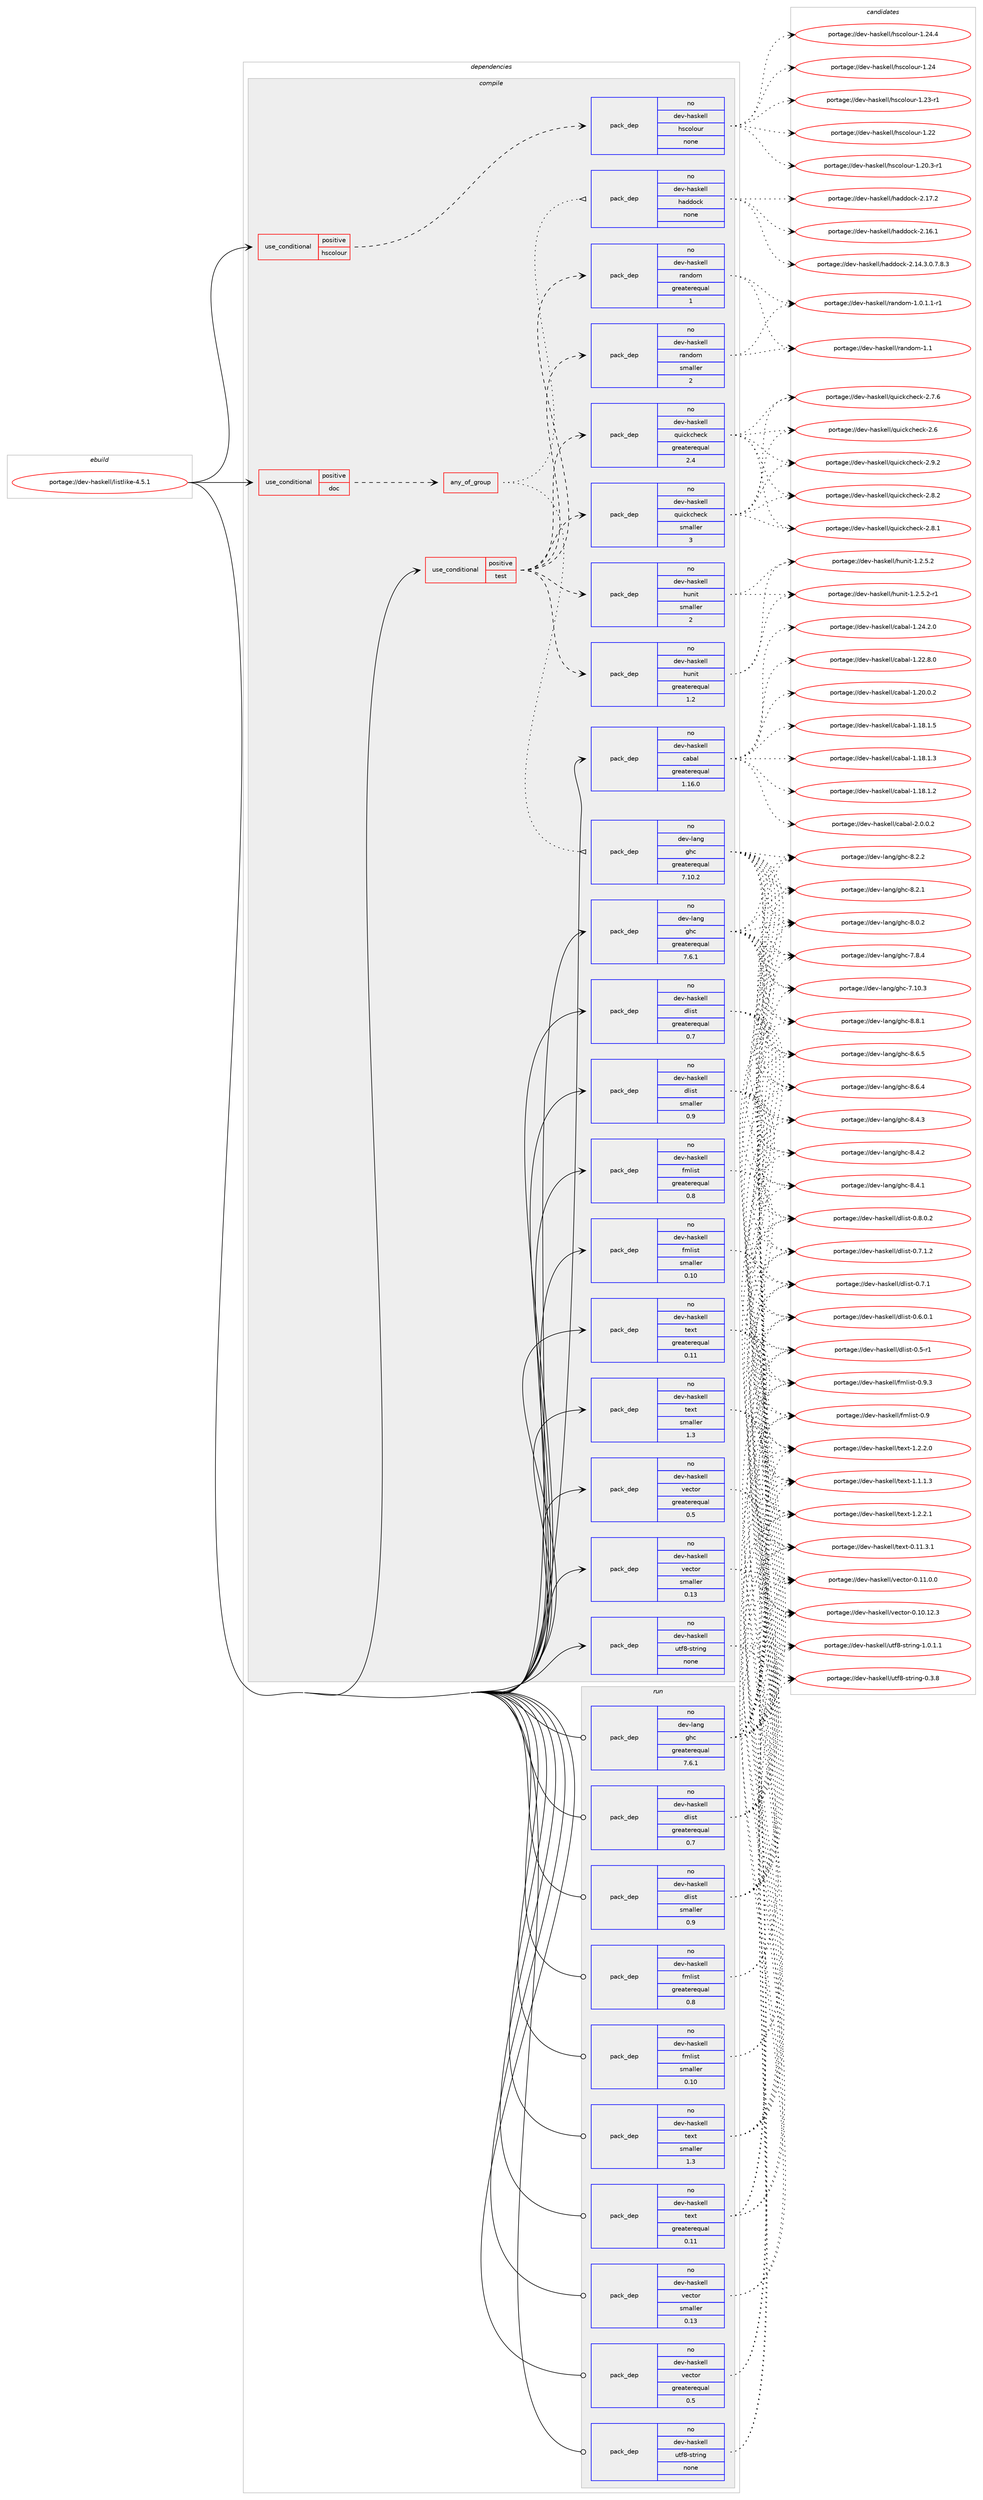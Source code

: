 digraph prolog {

# *************
# Graph options
# *************

newrank=true;
concentrate=true;
compound=true;
graph [rankdir=LR,fontname=Helvetica,fontsize=10,ranksep=1.5];#, ranksep=2.5, nodesep=0.2];
edge  [arrowhead=vee];
node  [fontname=Helvetica,fontsize=10];

# **********
# The ebuild
# **********

subgraph cluster_leftcol {
color=gray;
label=<<i>ebuild</i>>;
id [label="portage://dev-haskell/listlike-4.5.1", color=red, width=4, href="../dev-haskell/listlike-4.5.1.svg"];
}

# ****************
# The dependencies
# ****************

subgraph cluster_midcol {
color=gray;
label=<<i>dependencies</i>>;
subgraph cluster_compile {
fillcolor="#eeeeee";
style=filled;
label=<<i>compile</i>>;
subgraph cond132786 {
dependency552785 [label=<<TABLE BORDER="0" CELLBORDER="1" CELLSPACING="0" CELLPADDING="4"><TR><TD ROWSPAN="3" CELLPADDING="10">use_conditional</TD></TR><TR><TD>positive</TD></TR><TR><TD>doc</TD></TR></TABLE>>, shape=none, color=red];
subgraph any6106 {
dependency552786 [label=<<TABLE BORDER="0" CELLBORDER="1" CELLSPACING="0" CELLPADDING="4"><TR><TD CELLPADDING="10">any_of_group</TD></TR></TABLE>>, shape=none, color=red];subgraph pack413656 {
dependency552787 [label=<<TABLE BORDER="0" CELLBORDER="1" CELLSPACING="0" CELLPADDING="4" WIDTH="220"><TR><TD ROWSPAN="6" CELLPADDING="30">pack_dep</TD></TR><TR><TD WIDTH="110">no</TD></TR><TR><TD>dev-haskell</TD></TR><TR><TD>haddock</TD></TR><TR><TD>none</TD></TR><TR><TD></TD></TR></TABLE>>, shape=none, color=blue];
}
dependency552786:e -> dependency552787:w [weight=20,style="dotted",arrowhead="oinv"];
subgraph pack413657 {
dependency552788 [label=<<TABLE BORDER="0" CELLBORDER="1" CELLSPACING="0" CELLPADDING="4" WIDTH="220"><TR><TD ROWSPAN="6" CELLPADDING="30">pack_dep</TD></TR><TR><TD WIDTH="110">no</TD></TR><TR><TD>dev-lang</TD></TR><TR><TD>ghc</TD></TR><TR><TD>greaterequal</TD></TR><TR><TD>7.10.2</TD></TR></TABLE>>, shape=none, color=blue];
}
dependency552786:e -> dependency552788:w [weight=20,style="dotted",arrowhead="oinv"];
}
dependency552785:e -> dependency552786:w [weight=20,style="dashed",arrowhead="vee"];
}
id:e -> dependency552785:w [weight=20,style="solid",arrowhead="vee"];
subgraph cond132787 {
dependency552789 [label=<<TABLE BORDER="0" CELLBORDER="1" CELLSPACING="0" CELLPADDING="4"><TR><TD ROWSPAN="3" CELLPADDING="10">use_conditional</TD></TR><TR><TD>positive</TD></TR><TR><TD>hscolour</TD></TR></TABLE>>, shape=none, color=red];
subgraph pack413658 {
dependency552790 [label=<<TABLE BORDER="0" CELLBORDER="1" CELLSPACING="0" CELLPADDING="4" WIDTH="220"><TR><TD ROWSPAN="6" CELLPADDING="30">pack_dep</TD></TR><TR><TD WIDTH="110">no</TD></TR><TR><TD>dev-haskell</TD></TR><TR><TD>hscolour</TD></TR><TR><TD>none</TD></TR><TR><TD></TD></TR></TABLE>>, shape=none, color=blue];
}
dependency552789:e -> dependency552790:w [weight=20,style="dashed",arrowhead="vee"];
}
id:e -> dependency552789:w [weight=20,style="solid",arrowhead="vee"];
subgraph cond132788 {
dependency552791 [label=<<TABLE BORDER="0" CELLBORDER="1" CELLSPACING="0" CELLPADDING="4"><TR><TD ROWSPAN="3" CELLPADDING="10">use_conditional</TD></TR><TR><TD>positive</TD></TR><TR><TD>test</TD></TR></TABLE>>, shape=none, color=red];
subgraph pack413659 {
dependency552792 [label=<<TABLE BORDER="0" CELLBORDER="1" CELLSPACING="0" CELLPADDING="4" WIDTH="220"><TR><TD ROWSPAN="6" CELLPADDING="30">pack_dep</TD></TR><TR><TD WIDTH="110">no</TD></TR><TR><TD>dev-haskell</TD></TR><TR><TD>hunit</TD></TR><TR><TD>greaterequal</TD></TR><TR><TD>1.2</TD></TR></TABLE>>, shape=none, color=blue];
}
dependency552791:e -> dependency552792:w [weight=20,style="dashed",arrowhead="vee"];
subgraph pack413660 {
dependency552793 [label=<<TABLE BORDER="0" CELLBORDER="1" CELLSPACING="0" CELLPADDING="4" WIDTH="220"><TR><TD ROWSPAN="6" CELLPADDING="30">pack_dep</TD></TR><TR><TD WIDTH="110">no</TD></TR><TR><TD>dev-haskell</TD></TR><TR><TD>hunit</TD></TR><TR><TD>smaller</TD></TR><TR><TD>2</TD></TR></TABLE>>, shape=none, color=blue];
}
dependency552791:e -> dependency552793:w [weight=20,style="dashed",arrowhead="vee"];
subgraph pack413661 {
dependency552794 [label=<<TABLE BORDER="0" CELLBORDER="1" CELLSPACING="0" CELLPADDING="4" WIDTH="220"><TR><TD ROWSPAN="6" CELLPADDING="30">pack_dep</TD></TR><TR><TD WIDTH="110">no</TD></TR><TR><TD>dev-haskell</TD></TR><TR><TD>quickcheck</TD></TR><TR><TD>greaterequal</TD></TR><TR><TD>2.4</TD></TR></TABLE>>, shape=none, color=blue];
}
dependency552791:e -> dependency552794:w [weight=20,style="dashed",arrowhead="vee"];
subgraph pack413662 {
dependency552795 [label=<<TABLE BORDER="0" CELLBORDER="1" CELLSPACING="0" CELLPADDING="4" WIDTH="220"><TR><TD ROWSPAN="6" CELLPADDING="30">pack_dep</TD></TR><TR><TD WIDTH="110">no</TD></TR><TR><TD>dev-haskell</TD></TR><TR><TD>quickcheck</TD></TR><TR><TD>smaller</TD></TR><TR><TD>3</TD></TR></TABLE>>, shape=none, color=blue];
}
dependency552791:e -> dependency552795:w [weight=20,style="dashed",arrowhead="vee"];
subgraph pack413663 {
dependency552796 [label=<<TABLE BORDER="0" CELLBORDER="1" CELLSPACING="0" CELLPADDING="4" WIDTH="220"><TR><TD ROWSPAN="6" CELLPADDING="30">pack_dep</TD></TR><TR><TD WIDTH="110">no</TD></TR><TR><TD>dev-haskell</TD></TR><TR><TD>random</TD></TR><TR><TD>greaterequal</TD></TR><TR><TD>1</TD></TR></TABLE>>, shape=none, color=blue];
}
dependency552791:e -> dependency552796:w [weight=20,style="dashed",arrowhead="vee"];
subgraph pack413664 {
dependency552797 [label=<<TABLE BORDER="0" CELLBORDER="1" CELLSPACING="0" CELLPADDING="4" WIDTH="220"><TR><TD ROWSPAN="6" CELLPADDING="30">pack_dep</TD></TR><TR><TD WIDTH="110">no</TD></TR><TR><TD>dev-haskell</TD></TR><TR><TD>random</TD></TR><TR><TD>smaller</TD></TR><TR><TD>2</TD></TR></TABLE>>, shape=none, color=blue];
}
dependency552791:e -> dependency552797:w [weight=20,style="dashed",arrowhead="vee"];
}
id:e -> dependency552791:w [weight=20,style="solid",arrowhead="vee"];
subgraph pack413665 {
dependency552798 [label=<<TABLE BORDER="0" CELLBORDER="1" CELLSPACING="0" CELLPADDING="4" WIDTH="220"><TR><TD ROWSPAN="6" CELLPADDING="30">pack_dep</TD></TR><TR><TD WIDTH="110">no</TD></TR><TR><TD>dev-haskell</TD></TR><TR><TD>cabal</TD></TR><TR><TD>greaterequal</TD></TR><TR><TD>1.16.0</TD></TR></TABLE>>, shape=none, color=blue];
}
id:e -> dependency552798:w [weight=20,style="solid",arrowhead="vee"];
subgraph pack413666 {
dependency552799 [label=<<TABLE BORDER="0" CELLBORDER="1" CELLSPACING="0" CELLPADDING="4" WIDTH="220"><TR><TD ROWSPAN="6" CELLPADDING="30">pack_dep</TD></TR><TR><TD WIDTH="110">no</TD></TR><TR><TD>dev-haskell</TD></TR><TR><TD>dlist</TD></TR><TR><TD>greaterequal</TD></TR><TR><TD>0.7</TD></TR></TABLE>>, shape=none, color=blue];
}
id:e -> dependency552799:w [weight=20,style="solid",arrowhead="vee"];
subgraph pack413667 {
dependency552800 [label=<<TABLE BORDER="0" CELLBORDER="1" CELLSPACING="0" CELLPADDING="4" WIDTH="220"><TR><TD ROWSPAN="6" CELLPADDING="30">pack_dep</TD></TR><TR><TD WIDTH="110">no</TD></TR><TR><TD>dev-haskell</TD></TR><TR><TD>dlist</TD></TR><TR><TD>smaller</TD></TR><TR><TD>0.9</TD></TR></TABLE>>, shape=none, color=blue];
}
id:e -> dependency552800:w [weight=20,style="solid",arrowhead="vee"];
subgraph pack413668 {
dependency552801 [label=<<TABLE BORDER="0" CELLBORDER="1" CELLSPACING="0" CELLPADDING="4" WIDTH="220"><TR><TD ROWSPAN="6" CELLPADDING="30">pack_dep</TD></TR><TR><TD WIDTH="110">no</TD></TR><TR><TD>dev-haskell</TD></TR><TR><TD>fmlist</TD></TR><TR><TD>greaterequal</TD></TR><TR><TD>0.8</TD></TR></TABLE>>, shape=none, color=blue];
}
id:e -> dependency552801:w [weight=20,style="solid",arrowhead="vee"];
subgraph pack413669 {
dependency552802 [label=<<TABLE BORDER="0" CELLBORDER="1" CELLSPACING="0" CELLPADDING="4" WIDTH="220"><TR><TD ROWSPAN="6" CELLPADDING="30">pack_dep</TD></TR><TR><TD WIDTH="110">no</TD></TR><TR><TD>dev-haskell</TD></TR><TR><TD>fmlist</TD></TR><TR><TD>smaller</TD></TR><TR><TD>0.10</TD></TR></TABLE>>, shape=none, color=blue];
}
id:e -> dependency552802:w [weight=20,style="solid",arrowhead="vee"];
subgraph pack413670 {
dependency552803 [label=<<TABLE BORDER="0" CELLBORDER="1" CELLSPACING="0" CELLPADDING="4" WIDTH="220"><TR><TD ROWSPAN="6" CELLPADDING="30">pack_dep</TD></TR><TR><TD WIDTH="110">no</TD></TR><TR><TD>dev-haskell</TD></TR><TR><TD>text</TD></TR><TR><TD>greaterequal</TD></TR><TR><TD>0.11</TD></TR></TABLE>>, shape=none, color=blue];
}
id:e -> dependency552803:w [weight=20,style="solid",arrowhead="vee"];
subgraph pack413671 {
dependency552804 [label=<<TABLE BORDER="0" CELLBORDER="1" CELLSPACING="0" CELLPADDING="4" WIDTH="220"><TR><TD ROWSPAN="6" CELLPADDING="30">pack_dep</TD></TR><TR><TD WIDTH="110">no</TD></TR><TR><TD>dev-haskell</TD></TR><TR><TD>text</TD></TR><TR><TD>smaller</TD></TR><TR><TD>1.3</TD></TR></TABLE>>, shape=none, color=blue];
}
id:e -> dependency552804:w [weight=20,style="solid",arrowhead="vee"];
subgraph pack413672 {
dependency552805 [label=<<TABLE BORDER="0" CELLBORDER="1" CELLSPACING="0" CELLPADDING="4" WIDTH="220"><TR><TD ROWSPAN="6" CELLPADDING="30">pack_dep</TD></TR><TR><TD WIDTH="110">no</TD></TR><TR><TD>dev-haskell</TD></TR><TR><TD>utf8-string</TD></TR><TR><TD>none</TD></TR><TR><TD></TD></TR></TABLE>>, shape=none, color=blue];
}
id:e -> dependency552805:w [weight=20,style="solid",arrowhead="vee"];
subgraph pack413673 {
dependency552806 [label=<<TABLE BORDER="0" CELLBORDER="1" CELLSPACING="0" CELLPADDING="4" WIDTH="220"><TR><TD ROWSPAN="6" CELLPADDING="30">pack_dep</TD></TR><TR><TD WIDTH="110">no</TD></TR><TR><TD>dev-haskell</TD></TR><TR><TD>vector</TD></TR><TR><TD>greaterequal</TD></TR><TR><TD>0.5</TD></TR></TABLE>>, shape=none, color=blue];
}
id:e -> dependency552806:w [weight=20,style="solid",arrowhead="vee"];
subgraph pack413674 {
dependency552807 [label=<<TABLE BORDER="0" CELLBORDER="1" CELLSPACING="0" CELLPADDING="4" WIDTH="220"><TR><TD ROWSPAN="6" CELLPADDING="30">pack_dep</TD></TR><TR><TD WIDTH="110">no</TD></TR><TR><TD>dev-haskell</TD></TR><TR><TD>vector</TD></TR><TR><TD>smaller</TD></TR><TR><TD>0.13</TD></TR></TABLE>>, shape=none, color=blue];
}
id:e -> dependency552807:w [weight=20,style="solid",arrowhead="vee"];
subgraph pack413675 {
dependency552808 [label=<<TABLE BORDER="0" CELLBORDER="1" CELLSPACING="0" CELLPADDING="4" WIDTH="220"><TR><TD ROWSPAN="6" CELLPADDING="30">pack_dep</TD></TR><TR><TD WIDTH="110">no</TD></TR><TR><TD>dev-lang</TD></TR><TR><TD>ghc</TD></TR><TR><TD>greaterequal</TD></TR><TR><TD>7.6.1</TD></TR></TABLE>>, shape=none, color=blue];
}
id:e -> dependency552808:w [weight=20,style="solid",arrowhead="vee"];
}
subgraph cluster_compileandrun {
fillcolor="#eeeeee";
style=filled;
label=<<i>compile and run</i>>;
}
subgraph cluster_run {
fillcolor="#eeeeee";
style=filled;
label=<<i>run</i>>;
subgraph pack413676 {
dependency552809 [label=<<TABLE BORDER="0" CELLBORDER="1" CELLSPACING="0" CELLPADDING="4" WIDTH="220"><TR><TD ROWSPAN="6" CELLPADDING="30">pack_dep</TD></TR><TR><TD WIDTH="110">no</TD></TR><TR><TD>dev-haskell</TD></TR><TR><TD>dlist</TD></TR><TR><TD>greaterequal</TD></TR><TR><TD>0.7</TD></TR></TABLE>>, shape=none, color=blue];
}
id:e -> dependency552809:w [weight=20,style="solid",arrowhead="odot"];
subgraph pack413677 {
dependency552810 [label=<<TABLE BORDER="0" CELLBORDER="1" CELLSPACING="0" CELLPADDING="4" WIDTH="220"><TR><TD ROWSPAN="6" CELLPADDING="30">pack_dep</TD></TR><TR><TD WIDTH="110">no</TD></TR><TR><TD>dev-haskell</TD></TR><TR><TD>dlist</TD></TR><TR><TD>smaller</TD></TR><TR><TD>0.9</TD></TR></TABLE>>, shape=none, color=blue];
}
id:e -> dependency552810:w [weight=20,style="solid",arrowhead="odot"];
subgraph pack413678 {
dependency552811 [label=<<TABLE BORDER="0" CELLBORDER="1" CELLSPACING="0" CELLPADDING="4" WIDTH="220"><TR><TD ROWSPAN="6" CELLPADDING="30">pack_dep</TD></TR><TR><TD WIDTH="110">no</TD></TR><TR><TD>dev-haskell</TD></TR><TR><TD>fmlist</TD></TR><TR><TD>greaterequal</TD></TR><TR><TD>0.8</TD></TR></TABLE>>, shape=none, color=blue];
}
id:e -> dependency552811:w [weight=20,style="solid",arrowhead="odot"];
subgraph pack413679 {
dependency552812 [label=<<TABLE BORDER="0" CELLBORDER="1" CELLSPACING="0" CELLPADDING="4" WIDTH="220"><TR><TD ROWSPAN="6" CELLPADDING="30">pack_dep</TD></TR><TR><TD WIDTH="110">no</TD></TR><TR><TD>dev-haskell</TD></TR><TR><TD>fmlist</TD></TR><TR><TD>smaller</TD></TR><TR><TD>0.10</TD></TR></TABLE>>, shape=none, color=blue];
}
id:e -> dependency552812:w [weight=20,style="solid",arrowhead="odot"];
subgraph pack413680 {
dependency552813 [label=<<TABLE BORDER="0" CELLBORDER="1" CELLSPACING="0" CELLPADDING="4" WIDTH="220"><TR><TD ROWSPAN="6" CELLPADDING="30">pack_dep</TD></TR><TR><TD WIDTH="110">no</TD></TR><TR><TD>dev-haskell</TD></TR><TR><TD>text</TD></TR><TR><TD>greaterequal</TD></TR><TR><TD>0.11</TD></TR></TABLE>>, shape=none, color=blue];
}
id:e -> dependency552813:w [weight=20,style="solid",arrowhead="odot"];
subgraph pack413681 {
dependency552814 [label=<<TABLE BORDER="0" CELLBORDER="1" CELLSPACING="0" CELLPADDING="4" WIDTH="220"><TR><TD ROWSPAN="6" CELLPADDING="30">pack_dep</TD></TR><TR><TD WIDTH="110">no</TD></TR><TR><TD>dev-haskell</TD></TR><TR><TD>text</TD></TR><TR><TD>smaller</TD></TR><TR><TD>1.3</TD></TR></TABLE>>, shape=none, color=blue];
}
id:e -> dependency552814:w [weight=20,style="solid",arrowhead="odot"];
subgraph pack413682 {
dependency552815 [label=<<TABLE BORDER="0" CELLBORDER="1" CELLSPACING="0" CELLPADDING="4" WIDTH="220"><TR><TD ROWSPAN="6" CELLPADDING="30">pack_dep</TD></TR><TR><TD WIDTH="110">no</TD></TR><TR><TD>dev-haskell</TD></TR><TR><TD>utf8-string</TD></TR><TR><TD>none</TD></TR><TR><TD></TD></TR></TABLE>>, shape=none, color=blue];
}
id:e -> dependency552815:w [weight=20,style="solid",arrowhead="odot"];
subgraph pack413683 {
dependency552816 [label=<<TABLE BORDER="0" CELLBORDER="1" CELLSPACING="0" CELLPADDING="4" WIDTH="220"><TR><TD ROWSPAN="6" CELLPADDING="30">pack_dep</TD></TR><TR><TD WIDTH="110">no</TD></TR><TR><TD>dev-haskell</TD></TR><TR><TD>vector</TD></TR><TR><TD>greaterequal</TD></TR><TR><TD>0.5</TD></TR></TABLE>>, shape=none, color=blue];
}
id:e -> dependency552816:w [weight=20,style="solid",arrowhead="odot"];
subgraph pack413684 {
dependency552817 [label=<<TABLE BORDER="0" CELLBORDER="1" CELLSPACING="0" CELLPADDING="4" WIDTH="220"><TR><TD ROWSPAN="6" CELLPADDING="30">pack_dep</TD></TR><TR><TD WIDTH="110">no</TD></TR><TR><TD>dev-haskell</TD></TR><TR><TD>vector</TD></TR><TR><TD>smaller</TD></TR><TR><TD>0.13</TD></TR></TABLE>>, shape=none, color=blue];
}
id:e -> dependency552817:w [weight=20,style="solid",arrowhead="odot"];
subgraph pack413685 {
dependency552818 [label=<<TABLE BORDER="0" CELLBORDER="1" CELLSPACING="0" CELLPADDING="4" WIDTH="220"><TR><TD ROWSPAN="6" CELLPADDING="30">pack_dep</TD></TR><TR><TD WIDTH="110">no</TD></TR><TR><TD>dev-lang</TD></TR><TR><TD>ghc</TD></TR><TR><TD>greaterequal</TD></TR><TR><TD>7.6.1</TD></TR></TABLE>>, shape=none, color=blue];
}
id:e -> dependency552818:w [weight=20,style="solid",arrowhead="odot"];
}
}

# **************
# The candidates
# **************

subgraph cluster_choices {
rank=same;
color=gray;
label=<<i>candidates</i>>;

subgraph choice413656 {
color=black;
nodesep=1;
choice100101118451049711510710110810847104971001001119910745504649554650 [label="portage://dev-haskell/haddock-2.17.2", color=red, width=4,href="../dev-haskell/haddock-2.17.2.svg"];
choice100101118451049711510710110810847104971001001119910745504649544649 [label="portage://dev-haskell/haddock-2.16.1", color=red, width=4,href="../dev-haskell/haddock-2.16.1.svg"];
choice1001011184510497115107101108108471049710010011199107455046495246514648465546564651 [label="portage://dev-haskell/haddock-2.14.3.0.7.8.3", color=red, width=4,href="../dev-haskell/haddock-2.14.3.0.7.8.3.svg"];
dependency552787:e -> choice100101118451049711510710110810847104971001001119910745504649554650:w [style=dotted,weight="100"];
dependency552787:e -> choice100101118451049711510710110810847104971001001119910745504649544649:w [style=dotted,weight="100"];
dependency552787:e -> choice1001011184510497115107101108108471049710010011199107455046495246514648465546564651:w [style=dotted,weight="100"];
}
subgraph choice413657 {
color=black;
nodesep=1;
choice10010111845108971101034710310499455646564649 [label="portage://dev-lang/ghc-8.8.1", color=red, width=4,href="../dev-lang/ghc-8.8.1.svg"];
choice10010111845108971101034710310499455646544653 [label="portage://dev-lang/ghc-8.6.5", color=red, width=4,href="../dev-lang/ghc-8.6.5.svg"];
choice10010111845108971101034710310499455646544652 [label="portage://dev-lang/ghc-8.6.4", color=red, width=4,href="../dev-lang/ghc-8.6.4.svg"];
choice10010111845108971101034710310499455646524651 [label="portage://dev-lang/ghc-8.4.3", color=red, width=4,href="../dev-lang/ghc-8.4.3.svg"];
choice10010111845108971101034710310499455646524650 [label="portage://dev-lang/ghc-8.4.2", color=red, width=4,href="../dev-lang/ghc-8.4.2.svg"];
choice10010111845108971101034710310499455646524649 [label="portage://dev-lang/ghc-8.4.1", color=red, width=4,href="../dev-lang/ghc-8.4.1.svg"];
choice10010111845108971101034710310499455646504650 [label="portage://dev-lang/ghc-8.2.2", color=red, width=4,href="../dev-lang/ghc-8.2.2.svg"];
choice10010111845108971101034710310499455646504649 [label="portage://dev-lang/ghc-8.2.1", color=red, width=4,href="../dev-lang/ghc-8.2.1.svg"];
choice10010111845108971101034710310499455646484650 [label="portage://dev-lang/ghc-8.0.2", color=red, width=4,href="../dev-lang/ghc-8.0.2.svg"];
choice10010111845108971101034710310499455546564652 [label="portage://dev-lang/ghc-7.8.4", color=red, width=4,href="../dev-lang/ghc-7.8.4.svg"];
choice1001011184510897110103471031049945554649484651 [label="portage://dev-lang/ghc-7.10.3", color=red, width=4,href="../dev-lang/ghc-7.10.3.svg"];
dependency552788:e -> choice10010111845108971101034710310499455646564649:w [style=dotted,weight="100"];
dependency552788:e -> choice10010111845108971101034710310499455646544653:w [style=dotted,weight="100"];
dependency552788:e -> choice10010111845108971101034710310499455646544652:w [style=dotted,weight="100"];
dependency552788:e -> choice10010111845108971101034710310499455646524651:w [style=dotted,weight="100"];
dependency552788:e -> choice10010111845108971101034710310499455646524650:w [style=dotted,weight="100"];
dependency552788:e -> choice10010111845108971101034710310499455646524649:w [style=dotted,weight="100"];
dependency552788:e -> choice10010111845108971101034710310499455646504650:w [style=dotted,weight="100"];
dependency552788:e -> choice10010111845108971101034710310499455646504649:w [style=dotted,weight="100"];
dependency552788:e -> choice10010111845108971101034710310499455646484650:w [style=dotted,weight="100"];
dependency552788:e -> choice10010111845108971101034710310499455546564652:w [style=dotted,weight="100"];
dependency552788:e -> choice1001011184510897110103471031049945554649484651:w [style=dotted,weight="100"];
}
subgraph choice413658 {
color=black;
nodesep=1;
choice1001011184510497115107101108108471041159911110811111711445494650524652 [label="portage://dev-haskell/hscolour-1.24.4", color=red, width=4,href="../dev-haskell/hscolour-1.24.4.svg"];
choice100101118451049711510710110810847104115991111081111171144549465052 [label="portage://dev-haskell/hscolour-1.24", color=red, width=4,href="../dev-haskell/hscolour-1.24.svg"];
choice1001011184510497115107101108108471041159911110811111711445494650514511449 [label="portage://dev-haskell/hscolour-1.23-r1", color=red, width=4,href="../dev-haskell/hscolour-1.23-r1.svg"];
choice100101118451049711510710110810847104115991111081111171144549465050 [label="portage://dev-haskell/hscolour-1.22", color=red, width=4,href="../dev-haskell/hscolour-1.22.svg"];
choice10010111845104971151071011081084710411599111108111117114454946504846514511449 [label="portage://dev-haskell/hscolour-1.20.3-r1", color=red, width=4,href="../dev-haskell/hscolour-1.20.3-r1.svg"];
dependency552790:e -> choice1001011184510497115107101108108471041159911110811111711445494650524652:w [style=dotted,weight="100"];
dependency552790:e -> choice100101118451049711510710110810847104115991111081111171144549465052:w [style=dotted,weight="100"];
dependency552790:e -> choice1001011184510497115107101108108471041159911110811111711445494650514511449:w [style=dotted,weight="100"];
dependency552790:e -> choice100101118451049711510710110810847104115991111081111171144549465050:w [style=dotted,weight="100"];
dependency552790:e -> choice10010111845104971151071011081084710411599111108111117114454946504846514511449:w [style=dotted,weight="100"];
}
subgraph choice413659 {
color=black;
nodesep=1;
choice10010111845104971151071011081084710411711010511645494650465346504511449 [label="portage://dev-haskell/hunit-1.2.5.2-r1", color=red, width=4,href="../dev-haskell/hunit-1.2.5.2-r1.svg"];
choice1001011184510497115107101108108471041171101051164549465046534650 [label="portage://dev-haskell/hunit-1.2.5.2", color=red, width=4,href="../dev-haskell/hunit-1.2.5.2.svg"];
dependency552792:e -> choice10010111845104971151071011081084710411711010511645494650465346504511449:w [style=dotted,weight="100"];
dependency552792:e -> choice1001011184510497115107101108108471041171101051164549465046534650:w [style=dotted,weight="100"];
}
subgraph choice413660 {
color=black;
nodesep=1;
choice10010111845104971151071011081084710411711010511645494650465346504511449 [label="portage://dev-haskell/hunit-1.2.5.2-r1", color=red, width=4,href="../dev-haskell/hunit-1.2.5.2-r1.svg"];
choice1001011184510497115107101108108471041171101051164549465046534650 [label="portage://dev-haskell/hunit-1.2.5.2", color=red, width=4,href="../dev-haskell/hunit-1.2.5.2.svg"];
dependency552793:e -> choice10010111845104971151071011081084710411711010511645494650465346504511449:w [style=dotted,weight="100"];
dependency552793:e -> choice1001011184510497115107101108108471041171101051164549465046534650:w [style=dotted,weight="100"];
}
subgraph choice413661 {
color=black;
nodesep=1;
choice100101118451049711510710110810847113117105991079910410199107455046574650 [label="portage://dev-haskell/quickcheck-2.9.2", color=red, width=4,href="../dev-haskell/quickcheck-2.9.2.svg"];
choice100101118451049711510710110810847113117105991079910410199107455046564650 [label="portage://dev-haskell/quickcheck-2.8.2", color=red, width=4,href="../dev-haskell/quickcheck-2.8.2.svg"];
choice100101118451049711510710110810847113117105991079910410199107455046564649 [label="portage://dev-haskell/quickcheck-2.8.1", color=red, width=4,href="../dev-haskell/quickcheck-2.8.1.svg"];
choice100101118451049711510710110810847113117105991079910410199107455046554654 [label="portage://dev-haskell/quickcheck-2.7.6", color=red, width=4,href="../dev-haskell/quickcheck-2.7.6.svg"];
choice10010111845104971151071011081084711311710599107991041019910745504654 [label="portage://dev-haskell/quickcheck-2.6", color=red, width=4,href="../dev-haskell/quickcheck-2.6.svg"];
dependency552794:e -> choice100101118451049711510710110810847113117105991079910410199107455046574650:w [style=dotted,weight="100"];
dependency552794:e -> choice100101118451049711510710110810847113117105991079910410199107455046564650:w [style=dotted,weight="100"];
dependency552794:e -> choice100101118451049711510710110810847113117105991079910410199107455046564649:w [style=dotted,weight="100"];
dependency552794:e -> choice100101118451049711510710110810847113117105991079910410199107455046554654:w [style=dotted,weight="100"];
dependency552794:e -> choice10010111845104971151071011081084711311710599107991041019910745504654:w [style=dotted,weight="100"];
}
subgraph choice413662 {
color=black;
nodesep=1;
choice100101118451049711510710110810847113117105991079910410199107455046574650 [label="portage://dev-haskell/quickcheck-2.9.2", color=red, width=4,href="../dev-haskell/quickcheck-2.9.2.svg"];
choice100101118451049711510710110810847113117105991079910410199107455046564650 [label="portage://dev-haskell/quickcheck-2.8.2", color=red, width=4,href="../dev-haskell/quickcheck-2.8.2.svg"];
choice100101118451049711510710110810847113117105991079910410199107455046564649 [label="portage://dev-haskell/quickcheck-2.8.1", color=red, width=4,href="../dev-haskell/quickcheck-2.8.1.svg"];
choice100101118451049711510710110810847113117105991079910410199107455046554654 [label="portage://dev-haskell/quickcheck-2.7.6", color=red, width=4,href="../dev-haskell/quickcheck-2.7.6.svg"];
choice10010111845104971151071011081084711311710599107991041019910745504654 [label="portage://dev-haskell/quickcheck-2.6", color=red, width=4,href="../dev-haskell/quickcheck-2.6.svg"];
dependency552795:e -> choice100101118451049711510710110810847113117105991079910410199107455046574650:w [style=dotted,weight="100"];
dependency552795:e -> choice100101118451049711510710110810847113117105991079910410199107455046564650:w [style=dotted,weight="100"];
dependency552795:e -> choice100101118451049711510710110810847113117105991079910410199107455046564649:w [style=dotted,weight="100"];
dependency552795:e -> choice100101118451049711510710110810847113117105991079910410199107455046554654:w [style=dotted,weight="100"];
dependency552795:e -> choice10010111845104971151071011081084711311710599107991041019910745504654:w [style=dotted,weight="100"];
}
subgraph choice413663 {
color=black;
nodesep=1;
choice1001011184510497115107101108108471149711010011110945494649 [label="portage://dev-haskell/random-1.1", color=red, width=4,href="../dev-haskell/random-1.1.svg"];
choice1001011184510497115107101108108471149711010011110945494648464946494511449 [label="portage://dev-haskell/random-1.0.1.1-r1", color=red, width=4,href="../dev-haskell/random-1.0.1.1-r1.svg"];
dependency552796:e -> choice1001011184510497115107101108108471149711010011110945494649:w [style=dotted,weight="100"];
dependency552796:e -> choice1001011184510497115107101108108471149711010011110945494648464946494511449:w [style=dotted,weight="100"];
}
subgraph choice413664 {
color=black;
nodesep=1;
choice1001011184510497115107101108108471149711010011110945494649 [label="portage://dev-haskell/random-1.1", color=red, width=4,href="../dev-haskell/random-1.1.svg"];
choice1001011184510497115107101108108471149711010011110945494648464946494511449 [label="portage://dev-haskell/random-1.0.1.1-r1", color=red, width=4,href="../dev-haskell/random-1.0.1.1-r1.svg"];
dependency552797:e -> choice1001011184510497115107101108108471149711010011110945494649:w [style=dotted,weight="100"];
dependency552797:e -> choice1001011184510497115107101108108471149711010011110945494648464946494511449:w [style=dotted,weight="100"];
}
subgraph choice413665 {
color=black;
nodesep=1;
choice100101118451049711510710110810847999798971084550464846484650 [label="portage://dev-haskell/cabal-2.0.0.2", color=red, width=4,href="../dev-haskell/cabal-2.0.0.2.svg"];
choice10010111845104971151071011081084799979897108454946505246504648 [label="portage://dev-haskell/cabal-1.24.2.0", color=red, width=4,href="../dev-haskell/cabal-1.24.2.0.svg"];
choice10010111845104971151071011081084799979897108454946505046564648 [label="portage://dev-haskell/cabal-1.22.8.0", color=red, width=4,href="../dev-haskell/cabal-1.22.8.0.svg"];
choice10010111845104971151071011081084799979897108454946504846484650 [label="portage://dev-haskell/cabal-1.20.0.2", color=red, width=4,href="../dev-haskell/cabal-1.20.0.2.svg"];
choice10010111845104971151071011081084799979897108454946495646494653 [label="portage://dev-haskell/cabal-1.18.1.5", color=red, width=4,href="../dev-haskell/cabal-1.18.1.5.svg"];
choice10010111845104971151071011081084799979897108454946495646494651 [label="portage://dev-haskell/cabal-1.18.1.3", color=red, width=4,href="../dev-haskell/cabal-1.18.1.3.svg"];
choice10010111845104971151071011081084799979897108454946495646494650 [label="portage://dev-haskell/cabal-1.18.1.2", color=red, width=4,href="../dev-haskell/cabal-1.18.1.2.svg"];
dependency552798:e -> choice100101118451049711510710110810847999798971084550464846484650:w [style=dotted,weight="100"];
dependency552798:e -> choice10010111845104971151071011081084799979897108454946505246504648:w [style=dotted,weight="100"];
dependency552798:e -> choice10010111845104971151071011081084799979897108454946505046564648:w [style=dotted,weight="100"];
dependency552798:e -> choice10010111845104971151071011081084799979897108454946504846484650:w [style=dotted,weight="100"];
dependency552798:e -> choice10010111845104971151071011081084799979897108454946495646494653:w [style=dotted,weight="100"];
dependency552798:e -> choice10010111845104971151071011081084799979897108454946495646494651:w [style=dotted,weight="100"];
dependency552798:e -> choice10010111845104971151071011081084799979897108454946495646494650:w [style=dotted,weight="100"];
}
subgraph choice413666 {
color=black;
nodesep=1;
choice1001011184510497115107101108108471001081051151164548465646484650 [label="portage://dev-haskell/dlist-0.8.0.2", color=red, width=4,href="../dev-haskell/dlist-0.8.0.2.svg"];
choice1001011184510497115107101108108471001081051151164548465546494650 [label="portage://dev-haskell/dlist-0.7.1.2", color=red, width=4,href="../dev-haskell/dlist-0.7.1.2.svg"];
choice100101118451049711510710110810847100108105115116454846554649 [label="portage://dev-haskell/dlist-0.7.1", color=red, width=4,href="../dev-haskell/dlist-0.7.1.svg"];
choice1001011184510497115107101108108471001081051151164548465446484649 [label="portage://dev-haskell/dlist-0.6.0.1", color=red, width=4,href="../dev-haskell/dlist-0.6.0.1.svg"];
choice100101118451049711510710110810847100108105115116454846534511449 [label="portage://dev-haskell/dlist-0.5-r1", color=red, width=4,href="../dev-haskell/dlist-0.5-r1.svg"];
dependency552799:e -> choice1001011184510497115107101108108471001081051151164548465646484650:w [style=dotted,weight="100"];
dependency552799:e -> choice1001011184510497115107101108108471001081051151164548465546494650:w [style=dotted,weight="100"];
dependency552799:e -> choice100101118451049711510710110810847100108105115116454846554649:w [style=dotted,weight="100"];
dependency552799:e -> choice1001011184510497115107101108108471001081051151164548465446484649:w [style=dotted,weight="100"];
dependency552799:e -> choice100101118451049711510710110810847100108105115116454846534511449:w [style=dotted,weight="100"];
}
subgraph choice413667 {
color=black;
nodesep=1;
choice1001011184510497115107101108108471001081051151164548465646484650 [label="portage://dev-haskell/dlist-0.8.0.2", color=red, width=4,href="../dev-haskell/dlist-0.8.0.2.svg"];
choice1001011184510497115107101108108471001081051151164548465546494650 [label="portage://dev-haskell/dlist-0.7.1.2", color=red, width=4,href="../dev-haskell/dlist-0.7.1.2.svg"];
choice100101118451049711510710110810847100108105115116454846554649 [label="portage://dev-haskell/dlist-0.7.1", color=red, width=4,href="../dev-haskell/dlist-0.7.1.svg"];
choice1001011184510497115107101108108471001081051151164548465446484649 [label="portage://dev-haskell/dlist-0.6.0.1", color=red, width=4,href="../dev-haskell/dlist-0.6.0.1.svg"];
choice100101118451049711510710110810847100108105115116454846534511449 [label="portage://dev-haskell/dlist-0.5-r1", color=red, width=4,href="../dev-haskell/dlist-0.5-r1.svg"];
dependency552800:e -> choice1001011184510497115107101108108471001081051151164548465646484650:w [style=dotted,weight="100"];
dependency552800:e -> choice1001011184510497115107101108108471001081051151164548465546494650:w [style=dotted,weight="100"];
dependency552800:e -> choice100101118451049711510710110810847100108105115116454846554649:w [style=dotted,weight="100"];
dependency552800:e -> choice1001011184510497115107101108108471001081051151164548465446484649:w [style=dotted,weight="100"];
dependency552800:e -> choice100101118451049711510710110810847100108105115116454846534511449:w [style=dotted,weight="100"];
}
subgraph choice413668 {
color=black;
nodesep=1;
choice100101118451049711510710110810847102109108105115116454846574651 [label="portage://dev-haskell/fmlist-0.9.3", color=red, width=4,href="../dev-haskell/fmlist-0.9.3.svg"];
choice10010111845104971151071011081084710210910810511511645484657 [label="portage://dev-haskell/fmlist-0.9", color=red, width=4,href="../dev-haskell/fmlist-0.9.svg"];
dependency552801:e -> choice100101118451049711510710110810847102109108105115116454846574651:w [style=dotted,weight="100"];
dependency552801:e -> choice10010111845104971151071011081084710210910810511511645484657:w [style=dotted,weight="100"];
}
subgraph choice413669 {
color=black;
nodesep=1;
choice100101118451049711510710110810847102109108105115116454846574651 [label="portage://dev-haskell/fmlist-0.9.3", color=red, width=4,href="../dev-haskell/fmlist-0.9.3.svg"];
choice10010111845104971151071011081084710210910810511511645484657 [label="portage://dev-haskell/fmlist-0.9", color=red, width=4,href="../dev-haskell/fmlist-0.9.svg"];
dependency552802:e -> choice100101118451049711510710110810847102109108105115116454846574651:w [style=dotted,weight="100"];
dependency552802:e -> choice10010111845104971151071011081084710210910810511511645484657:w [style=dotted,weight="100"];
}
subgraph choice413670 {
color=black;
nodesep=1;
choice1001011184510497115107101108108471161011201164549465046504649 [label="portage://dev-haskell/text-1.2.2.1", color=red, width=4,href="../dev-haskell/text-1.2.2.1.svg"];
choice1001011184510497115107101108108471161011201164549465046504648 [label="portage://dev-haskell/text-1.2.2.0", color=red, width=4,href="../dev-haskell/text-1.2.2.0.svg"];
choice1001011184510497115107101108108471161011201164549464946494651 [label="portage://dev-haskell/text-1.1.1.3", color=red, width=4,href="../dev-haskell/text-1.1.1.3.svg"];
choice100101118451049711510710110810847116101120116454846494946514649 [label="portage://dev-haskell/text-0.11.3.1", color=red, width=4,href="../dev-haskell/text-0.11.3.1.svg"];
dependency552803:e -> choice1001011184510497115107101108108471161011201164549465046504649:w [style=dotted,weight="100"];
dependency552803:e -> choice1001011184510497115107101108108471161011201164549465046504648:w [style=dotted,weight="100"];
dependency552803:e -> choice1001011184510497115107101108108471161011201164549464946494651:w [style=dotted,weight="100"];
dependency552803:e -> choice100101118451049711510710110810847116101120116454846494946514649:w [style=dotted,weight="100"];
}
subgraph choice413671 {
color=black;
nodesep=1;
choice1001011184510497115107101108108471161011201164549465046504649 [label="portage://dev-haskell/text-1.2.2.1", color=red, width=4,href="../dev-haskell/text-1.2.2.1.svg"];
choice1001011184510497115107101108108471161011201164549465046504648 [label="portage://dev-haskell/text-1.2.2.0", color=red, width=4,href="../dev-haskell/text-1.2.2.0.svg"];
choice1001011184510497115107101108108471161011201164549464946494651 [label="portage://dev-haskell/text-1.1.1.3", color=red, width=4,href="../dev-haskell/text-1.1.1.3.svg"];
choice100101118451049711510710110810847116101120116454846494946514649 [label="portage://dev-haskell/text-0.11.3.1", color=red, width=4,href="../dev-haskell/text-0.11.3.1.svg"];
dependency552804:e -> choice1001011184510497115107101108108471161011201164549465046504649:w [style=dotted,weight="100"];
dependency552804:e -> choice1001011184510497115107101108108471161011201164549465046504648:w [style=dotted,weight="100"];
dependency552804:e -> choice1001011184510497115107101108108471161011201164549464946494651:w [style=dotted,weight="100"];
dependency552804:e -> choice100101118451049711510710110810847116101120116454846494946514649:w [style=dotted,weight="100"];
}
subgraph choice413672 {
color=black;
nodesep=1;
choice10010111845104971151071011081084711711610256451151161141051101034549464846494649 [label="portage://dev-haskell/utf8-string-1.0.1.1", color=red, width=4,href="../dev-haskell/utf8-string-1.0.1.1.svg"];
choice1001011184510497115107101108108471171161025645115116114105110103454846514656 [label="portage://dev-haskell/utf8-string-0.3.8", color=red, width=4,href="../dev-haskell/utf8-string-0.3.8.svg"];
dependency552805:e -> choice10010111845104971151071011081084711711610256451151161141051101034549464846494649:w [style=dotted,weight="100"];
dependency552805:e -> choice1001011184510497115107101108108471171161025645115116114105110103454846514656:w [style=dotted,weight="100"];
}
subgraph choice413673 {
color=black;
nodesep=1;
choice10010111845104971151071011081084711810199116111114454846494946484648 [label="portage://dev-haskell/vector-0.11.0.0", color=red, width=4,href="../dev-haskell/vector-0.11.0.0.svg"];
choice1001011184510497115107101108108471181019911611111445484649484649504651 [label="portage://dev-haskell/vector-0.10.12.3", color=red, width=4,href="../dev-haskell/vector-0.10.12.3.svg"];
dependency552806:e -> choice10010111845104971151071011081084711810199116111114454846494946484648:w [style=dotted,weight="100"];
dependency552806:e -> choice1001011184510497115107101108108471181019911611111445484649484649504651:w [style=dotted,weight="100"];
}
subgraph choice413674 {
color=black;
nodesep=1;
choice10010111845104971151071011081084711810199116111114454846494946484648 [label="portage://dev-haskell/vector-0.11.0.0", color=red, width=4,href="../dev-haskell/vector-0.11.0.0.svg"];
choice1001011184510497115107101108108471181019911611111445484649484649504651 [label="portage://dev-haskell/vector-0.10.12.3", color=red, width=4,href="../dev-haskell/vector-0.10.12.3.svg"];
dependency552807:e -> choice10010111845104971151071011081084711810199116111114454846494946484648:w [style=dotted,weight="100"];
dependency552807:e -> choice1001011184510497115107101108108471181019911611111445484649484649504651:w [style=dotted,weight="100"];
}
subgraph choice413675 {
color=black;
nodesep=1;
choice10010111845108971101034710310499455646564649 [label="portage://dev-lang/ghc-8.8.1", color=red, width=4,href="../dev-lang/ghc-8.8.1.svg"];
choice10010111845108971101034710310499455646544653 [label="portage://dev-lang/ghc-8.6.5", color=red, width=4,href="../dev-lang/ghc-8.6.5.svg"];
choice10010111845108971101034710310499455646544652 [label="portage://dev-lang/ghc-8.6.4", color=red, width=4,href="../dev-lang/ghc-8.6.4.svg"];
choice10010111845108971101034710310499455646524651 [label="portage://dev-lang/ghc-8.4.3", color=red, width=4,href="../dev-lang/ghc-8.4.3.svg"];
choice10010111845108971101034710310499455646524650 [label="portage://dev-lang/ghc-8.4.2", color=red, width=4,href="../dev-lang/ghc-8.4.2.svg"];
choice10010111845108971101034710310499455646524649 [label="portage://dev-lang/ghc-8.4.1", color=red, width=4,href="../dev-lang/ghc-8.4.1.svg"];
choice10010111845108971101034710310499455646504650 [label="portage://dev-lang/ghc-8.2.2", color=red, width=4,href="../dev-lang/ghc-8.2.2.svg"];
choice10010111845108971101034710310499455646504649 [label="portage://dev-lang/ghc-8.2.1", color=red, width=4,href="../dev-lang/ghc-8.2.1.svg"];
choice10010111845108971101034710310499455646484650 [label="portage://dev-lang/ghc-8.0.2", color=red, width=4,href="../dev-lang/ghc-8.0.2.svg"];
choice10010111845108971101034710310499455546564652 [label="portage://dev-lang/ghc-7.8.4", color=red, width=4,href="../dev-lang/ghc-7.8.4.svg"];
choice1001011184510897110103471031049945554649484651 [label="portage://dev-lang/ghc-7.10.3", color=red, width=4,href="../dev-lang/ghc-7.10.3.svg"];
dependency552808:e -> choice10010111845108971101034710310499455646564649:w [style=dotted,weight="100"];
dependency552808:e -> choice10010111845108971101034710310499455646544653:w [style=dotted,weight="100"];
dependency552808:e -> choice10010111845108971101034710310499455646544652:w [style=dotted,weight="100"];
dependency552808:e -> choice10010111845108971101034710310499455646524651:w [style=dotted,weight="100"];
dependency552808:e -> choice10010111845108971101034710310499455646524650:w [style=dotted,weight="100"];
dependency552808:e -> choice10010111845108971101034710310499455646524649:w [style=dotted,weight="100"];
dependency552808:e -> choice10010111845108971101034710310499455646504650:w [style=dotted,weight="100"];
dependency552808:e -> choice10010111845108971101034710310499455646504649:w [style=dotted,weight="100"];
dependency552808:e -> choice10010111845108971101034710310499455646484650:w [style=dotted,weight="100"];
dependency552808:e -> choice10010111845108971101034710310499455546564652:w [style=dotted,weight="100"];
dependency552808:e -> choice1001011184510897110103471031049945554649484651:w [style=dotted,weight="100"];
}
subgraph choice413676 {
color=black;
nodesep=1;
choice1001011184510497115107101108108471001081051151164548465646484650 [label="portage://dev-haskell/dlist-0.8.0.2", color=red, width=4,href="../dev-haskell/dlist-0.8.0.2.svg"];
choice1001011184510497115107101108108471001081051151164548465546494650 [label="portage://dev-haskell/dlist-0.7.1.2", color=red, width=4,href="../dev-haskell/dlist-0.7.1.2.svg"];
choice100101118451049711510710110810847100108105115116454846554649 [label="portage://dev-haskell/dlist-0.7.1", color=red, width=4,href="../dev-haskell/dlist-0.7.1.svg"];
choice1001011184510497115107101108108471001081051151164548465446484649 [label="portage://dev-haskell/dlist-0.6.0.1", color=red, width=4,href="../dev-haskell/dlist-0.6.0.1.svg"];
choice100101118451049711510710110810847100108105115116454846534511449 [label="portage://dev-haskell/dlist-0.5-r1", color=red, width=4,href="../dev-haskell/dlist-0.5-r1.svg"];
dependency552809:e -> choice1001011184510497115107101108108471001081051151164548465646484650:w [style=dotted,weight="100"];
dependency552809:e -> choice1001011184510497115107101108108471001081051151164548465546494650:w [style=dotted,weight="100"];
dependency552809:e -> choice100101118451049711510710110810847100108105115116454846554649:w [style=dotted,weight="100"];
dependency552809:e -> choice1001011184510497115107101108108471001081051151164548465446484649:w [style=dotted,weight="100"];
dependency552809:e -> choice100101118451049711510710110810847100108105115116454846534511449:w [style=dotted,weight="100"];
}
subgraph choice413677 {
color=black;
nodesep=1;
choice1001011184510497115107101108108471001081051151164548465646484650 [label="portage://dev-haskell/dlist-0.8.0.2", color=red, width=4,href="../dev-haskell/dlist-0.8.0.2.svg"];
choice1001011184510497115107101108108471001081051151164548465546494650 [label="portage://dev-haskell/dlist-0.7.1.2", color=red, width=4,href="../dev-haskell/dlist-0.7.1.2.svg"];
choice100101118451049711510710110810847100108105115116454846554649 [label="portage://dev-haskell/dlist-0.7.1", color=red, width=4,href="../dev-haskell/dlist-0.7.1.svg"];
choice1001011184510497115107101108108471001081051151164548465446484649 [label="portage://dev-haskell/dlist-0.6.0.1", color=red, width=4,href="../dev-haskell/dlist-0.6.0.1.svg"];
choice100101118451049711510710110810847100108105115116454846534511449 [label="portage://dev-haskell/dlist-0.5-r1", color=red, width=4,href="../dev-haskell/dlist-0.5-r1.svg"];
dependency552810:e -> choice1001011184510497115107101108108471001081051151164548465646484650:w [style=dotted,weight="100"];
dependency552810:e -> choice1001011184510497115107101108108471001081051151164548465546494650:w [style=dotted,weight="100"];
dependency552810:e -> choice100101118451049711510710110810847100108105115116454846554649:w [style=dotted,weight="100"];
dependency552810:e -> choice1001011184510497115107101108108471001081051151164548465446484649:w [style=dotted,weight="100"];
dependency552810:e -> choice100101118451049711510710110810847100108105115116454846534511449:w [style=dotted,weight="100"];
}
subgraph choice413678 {
color=black;
nodesep=1;
choice100101118451049711510710110810847102109108105115116454846574651 [label="portage://dev-haskell/fmlist-0.9.3", color=red, width=4,href="../dev-haskell/fmlist-0.9.3.svg"];
choice10010111845104971151071011081084710210910810511511645484657 [label="portage://dev-haskell/fmlist-0.9", color=red, width=4,href="../dev-haskell/fmlist-0.9.svg"];
dependency552811:e -> choice100101118451049711510710110810847102109108105115116454846574651:w [style=dotted,weight="100"];
dependency552811:e -> choice10010111845104971151071011081084710210910810511511645484657:w [style=dotted,weight="100"];
}
subgraph choice413679 {
color=black;
nodesep=1;
choice100101118451049711510710110810847102109108105115116454846574651 [label="portage://dev-haskell/fmlist-0.9.3", color=red, width=4,href="../dev-haskell/fmlist-0.9.3.svg"];
choice10010111845104971151071011081084710210910810511511645484657 [label="portage://dev-haskell/fmlist-0.9", color=red, width=4,href="../dev-haskell/fmlist-0.9.svg"];
dependency552812:e -> choice100101118451049711510710110810847102109108105115116454846574651:w [style=dotted,weight="100"];
dependency552812:e -> choice10010111845104971151071011081084710210910810511511645484657:w [style=dotted,weight="100"];
}
subgraph choice413680 {
color=black;
nodesep=1;
choice1001011184510497115107101108108471161011201164549465046504649 [label="portage://dev-haskell/text-1.2.2.1", color=red, width=4,href="../dev-haskell/text-1.2.2.1.svg"];
choice1001011184510497115107101108108471161011201164549465046504648 [label="portage://dev-haskell/text-1.2.2.0", color=red, width=4,href="../dev-haskell/text-1.2.2.0.svg"];
choice1001011184510497115107101108108471161011201164549464946494651 [label="portage://dev-haskell/text-1.1.1.3", color=red, width=4,href="../dev-haskell/text-1.1.1.3.svg"];
choice100101118451049711510710110810847116101120116454846494946514649 [label="portage://dev-haskell/text-0.11.3.1", color=red, width=4,href="../dev-haskell/text-0.11.3.1.svg"];
dependency552813:e -> choice1001011184510497115107101108108471161011201164549465046504649:w [style=dotted,weight="100"];
dependency552813:e -> choice1001011184510497115107101108108471161011201164549465046504648:w [style=dotted,weight="100"];
dependency552813:e -> choice1001011184510497115107101108108471161011201164549464946494651:w [style=dotted,weight="100"];
dependency552813:e -> choice100101118451049711510710110810847116101120116454846494946514649:w [style=dotted,weight="100"];
}
subgraph choice413681 {
color=black;
nodesep=1;
choice1001011184510497115107101108108471161011201164549465046504649 [label="portage://dev-haskell/text-1.2.2.1", color=red, width=4,href="../dev-haskell/text-1.2.2.1.svg"];
choice1001011184510497115107101108108471161011201164549465046504648 [label="portage://dev-haskell/text-1.2.2.0", color=red, width=4,href="../dev-haskell/text-1.2.2.0.svg"];
choice1001011184510497115107101108108471161011201164549464946494651 [label="portage://dev-haskell/text-1.1.1.3", color=red, width=4,href="../dev-haskell/text-1.1.1.3.svg"];
choice100101118451049711510710110810847116101120116454846494946514649 [label="portage://dev-haskell/text-0.11.3.1", color=red, width=4,href="../dev-haskell/text-0.11.3.1.svg"];
dependency552814:e -> choice1001011184510497115107101108108471161011201164549465046504649:w [style=dotted,weight="100"];
dependency552814:e -> choice1001011184510497115107101108108471161011201164549465046504648:w [style=dotted,weight="100"];
dependency552814:e -> choice1001011184510497115107101108108471161011201164549464946494651:w [style=dotted,weight="100"];
dependency552814:e -> choice100101118451049711510710110810847116101120116454846494946514649:w [style=dotted,weight="100"];
}
subgraph choice413682 {
color=black;
nodesep=1;
choice10010111845104971151071011081084711711610256451151161141051101034549464846494649 [label="portage://dev-haskell/utf8-string-1.0.1.1", color=red, width=4,href="../dev-haskell/utf8-string-1.0.1.1.svg"];
choice1001011184510497115107101108108471171161025645115116114105110103454846514656 [label="portage://dev-haskell/utf8-string-0.3.8", color=red, width=4,href="../dev-haskell/utf8-string-0.3.8.svg"];
dependency552815:e -> choice10010111845104971151071011081084711711610256451151161141051101034549464846494649:w [style=dotted,weight="100"];
dependency552815:e -> choice1001011184510497115107101108108471171161025645115116114105110103454846514656:w [style=dotted,weight="100"];
}
subgraph choice413683 {
color=black;
nodesep=1;
choice10010111845104971151071011081084711810199116111114454846494946484648 [label="portage://dev-haskell/vector-0.11.0.0", color=red, width=4,href="../dev-haskell/vector-0.11.0.0.svg"];
choice1001011184510497115107101108108471181019911611111445484649484649504651 [label="portage://dev-haskell/vector-0.10.12.3", color=red, width=4,href="../dev-haskell/vector-0.10.12.3.svg"];
dependency552816:e -> choice10010111845104971151071011081084711810199116111114454846494946484648:w [style=dotted,weight="100"];
dependency552816:e -> choice1001011184510497115107101108108471181019911611111445484649484649504651:w [style=dotted,weight="100"];
}
subgraph choice413684 {
color=black;
nodesep=1;
choice10010111845104971151071011081084711810199116111114454846494946484648 [label="portage://dev-haskell/vector-0.11.0.0", color=red, width=4,href="../dev-haskell/vector-0.11.0.0.svg"];
choice1001011184510497115107101108108471181019911611111445484649484649504651 [label="portage://dev-haskell/vector-0.10.12.3", color=red, width=4,href="../dev-haskell/vector-0.10.12.3.svg"];
dependency552817:e -> choice10010111845104971151071011081084711810199116111114454846494946484648:w [style=dotted,weight="100"];
dependency552817:e -> choice1001011184510497115107101108108471181019911611111445484649484649504651:w [style=dotted,weight="100"];
}
subgraph choice413685 {
color=black;
nodesep=1;
choice10010111845108971101034710310499455646564649 [label="portage://dev-lang/ghc-8.8.1", color=red, width=4,href="../dev-lang/ghc-8.8.1.svg"];
choice10010111845108971101034710310499455646544653 [label="portage://dev-lang/ghc-8.6.5", color=red, width=4,href="../dev-lang/ghc-8.6.5.svg"];
choice10010111845108971101034710310499455646544652 [label="portage://dev-lang/ghc-8.6.4", color=red, width=4,href="../dev-lang/ghc-8.6.4.svg"];
choice10010111845108971101034710310499455646524651 [label="portage://dev-lang/ghc-8.4.3", color=red, width=4,href="../dev-lang/ghc-8.4.3.svg"];
choice10010111845108971101034710310499455646524650 [label="portage://dev-lang/ghc-8.4.2", color=red, width=4,href="../dev-lang/ghc-8.4.2.svg"];
choice10010111845108971101034710310499455646524649 [label="portage://dev-lang/ghc-8.4.1", color=red, width=4,href="../dev-lang/ghc-8.4.1.svg"];
choice10010111845108971101034710310499455646504650 [label="portage://dev-lang/ghc-8.2.2", color=red, width=4,href="../dev-lang/ghc-8.2.2.svg"];
choice10010111845108971101034710310499455646504649 [label="portage://dev-lang/ghc-8.2.1", color=red, width=4,href="../dev-lang/ghc-8.2.1.svg"];
choice10010111845108971101034710310499455646484650 [label="portage://dev-lang/ghc-8.0.2", color=red, width=4,href="../dev-lang/ghc-8.0.2.svg"];
choice10010111845108971101034710310499455546564652 [label="portage://dev-lang/ghc-7.8.4", color=red, width=4,href="../dev-lang/ghc-7.8.4.svg"];
choice1001011184510897110103471031049945554649484651 [label="portage://dev-lang/ghc-7.10.3", color=red, width=4,href="../dev-lang/ghc-7.10.3.svg"];
dependency552818:e -> choice10010111845108971101034710310499455646564649:w [style=dotted,weight="100"];
dependency552818:e -> choice10010111845108971101034710310499455646544653:w [style=dotted,weight="100"];
dependency552818:e -> choice10010111845108971101034710310499455646544652:w [style=dotted,weight="100"];
dependency552818:e -> choice10010111845108971101034710310499455646524651:w [style=dotted,weight="100"];
dependency552818:e -> choice10010111845108971101034710310499455646524650:w [style=dotted,weight="100"];
dependency552818:e -> choice10010111845108971101034710310499455646524649:w [style=dotted,weight="100"];
dependency552818:e -> choice10010111845108971101034710310499455646504650:w [style=dotted,weight="100"];
dependency552818:e -> choice10010111845108971101034710310499455646504649:w [style=dotted,weight="100"];
dependency552818:e -> choice10010111845108971101034710310499455646484650:w [style=dotted,weight="100"];
dependency552818:e -> choice10010111845108971101034710310499455546564652:w [style=dotted,weight="100"];
dependency552818:e -> choice1001011184510897110103471031049945554649484651:w [style=dotted,weight="100"];
}
}

}
